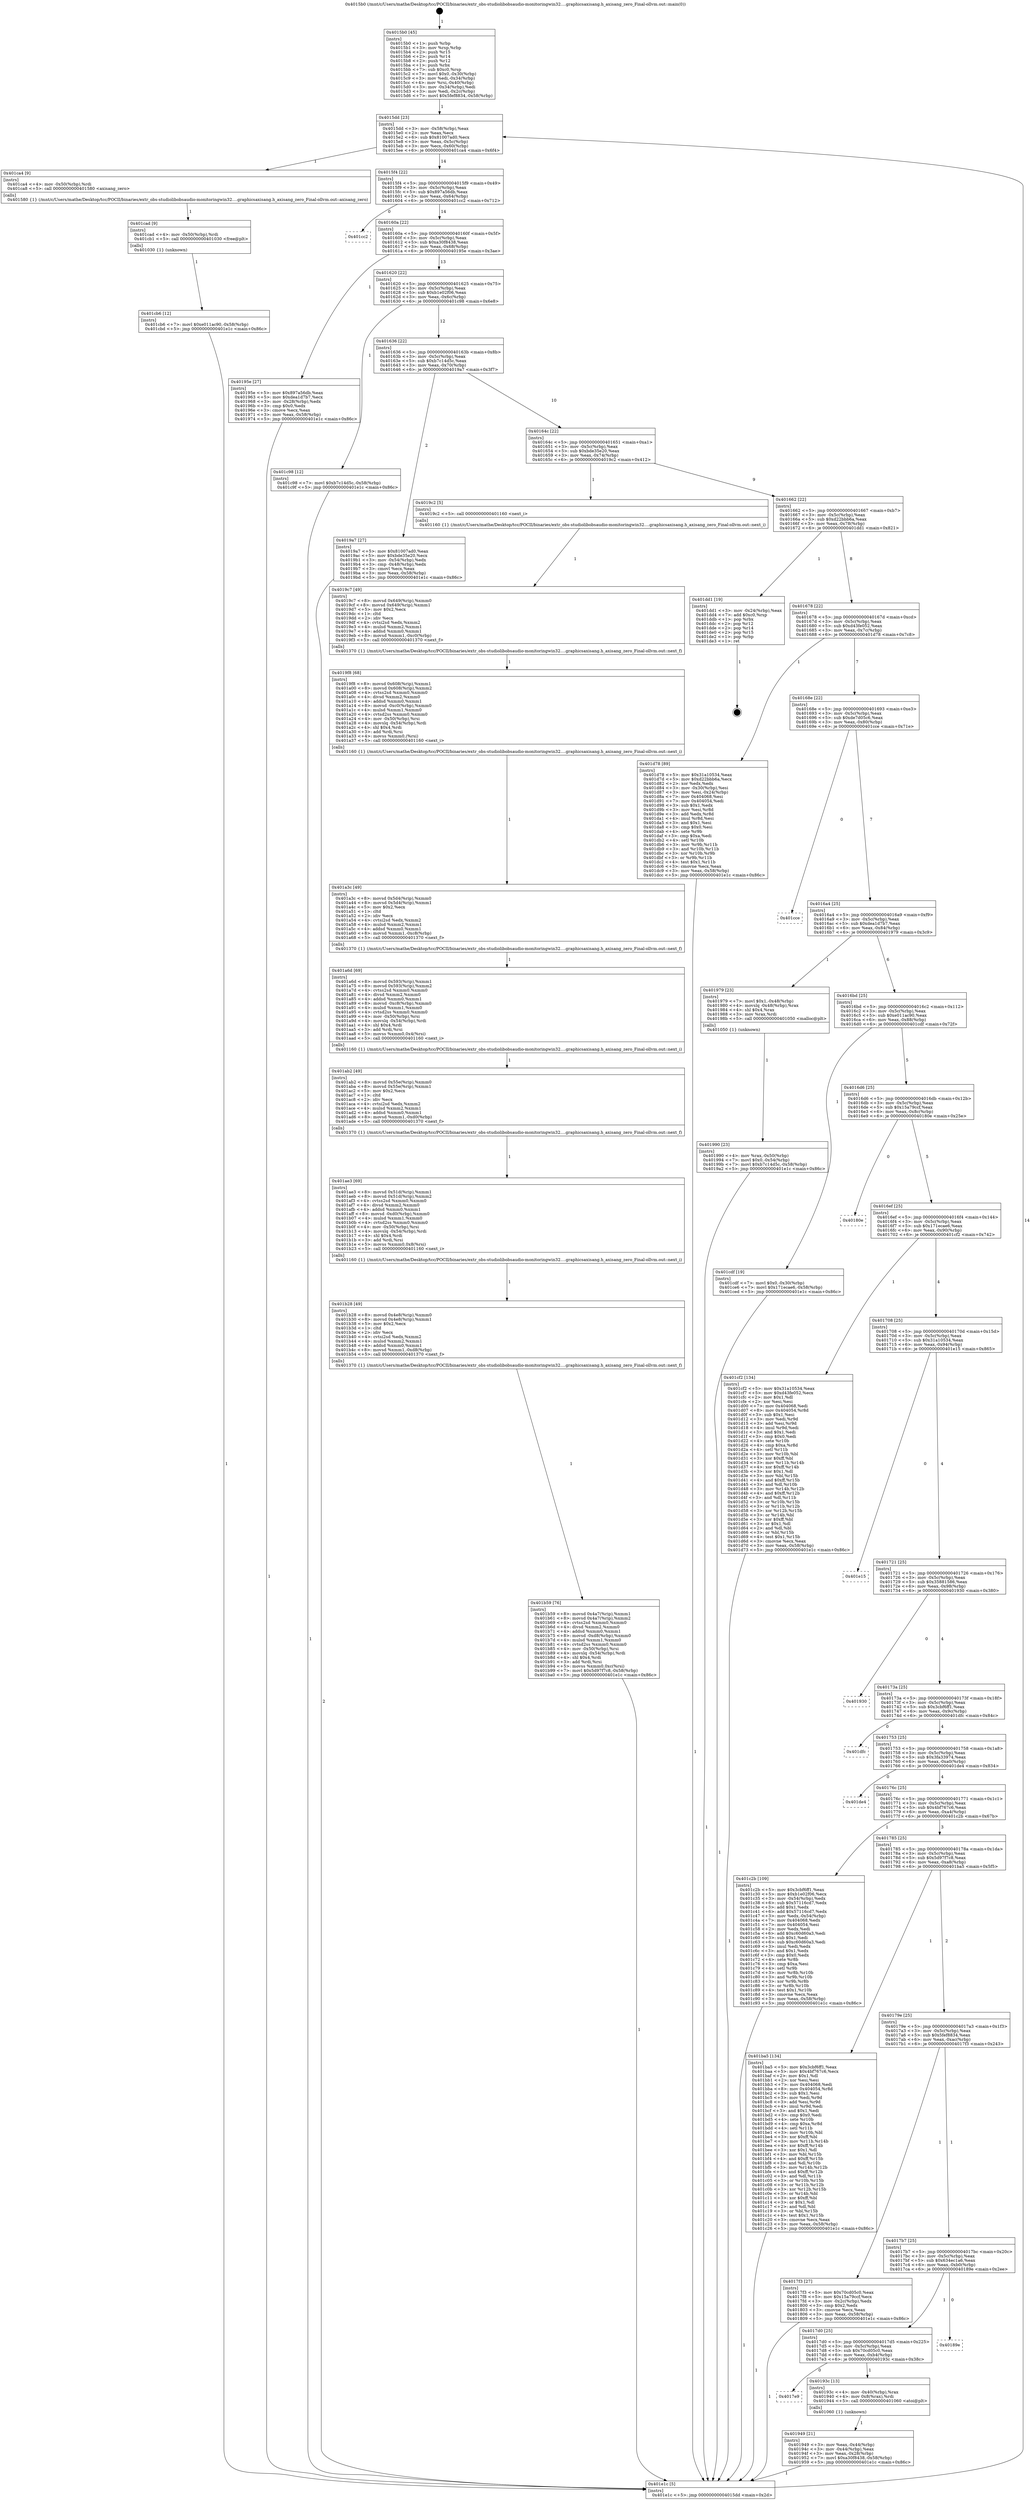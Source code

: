 digraph "0x4015b0" {
  label = "0x4015b0 (/mnt/c/Users/mathe/Desktop/tcc/POCII/binaries/extr_obs-studiolibobsaudio-monitoringwin32....graphicsaxisang.h_axisang_zero_Final-ollvm.out::main(0))"
  labelloc = "t"
  node[shape=record]

  Entry [label="",width=0.3,height=0.3,shape=circle,fillcolor=black,style=filled]
  "0x4015dd" [label="{
     0x4015dd [23]\l
     | [instrs]\l
     &nbsp;&nbsp;0x4015dd \<+3\>: mov -0x58(%rbp),%eax\l
     &nbsp;&nbsp;0x4015e0 \<+2\>: mov %eax,%ecx\l
     &nbsp;&nbsp;0x4015e2 \<+6\>: sub $0x81007ad0,%ecx\l
     &nbsp;&nbsp;0x4015e8 \<+3\>: mov %eax,-0x5c(%rbp)\l
     &nbsp;&nbsp;0x4015eb \<+3\>: mov %ecx,-0x60(%rbp)\l
     &nbsp;&nbsp;0x4015ee \<+6\>: je 0000000000401ca4 \<main+0x6f4\>\l
  }"]
  "0x401ca4" [label="{
     0x401ca4 [9]\l
     | [instrs]\l
     &nbsp;&nbsp;0x401ca4 \<+4\>: mov -0x50(%rbp),%rdi\l
     &nbsp;&nbsp;0x401ca8 \<+5\>: call 0000000000401580 \<axisang_zero\>\l
     | [calls]\l
     &nbsp;&nbsp;0x401580 \{1\} (/mnt/c/Users/mathe/Desktop/tcc/POCII/binaries/extr_obs-studiolibobsaudio-monitoringwin32....graphicsaxisang.h_axisang_zero_Final-ollvm.out::axisang_zero)\l
  }"]
  "0x4015f4" [label="{
     0x4015f4 [22]\l
     | [instrs]\l
     &nbsp;&nbsp;0x4015f4 \<+5\>: jmp 00000000004015f9 \<main+0x49\>\l
     &nbsp;&nbsp;0x4015f9 \<+3\>: mov -0x5c(%rbp),%eax\l
     &nbsp;&nbsp;0x4015fc \<+5\>: sub $0x897a56db,%eax\l
     &nbsp;&nbsp;0x401601 \<+3\>: mov %eax,-0x64(%rbp)\l
     &nbsp;&nbsp;0x401604 \<+6\>: je 0000000000401cc2 \<main+0x712\>\l
  }"]
  Exit [label="",width=0.3,height=0.3,shape=circle,fillcolor=black,style=filled,peripheries=2]
  "0x401cc2" [label="{
     0x401cc2\l
  }", style=dashed]
  "0x40160a" [label="{
     0x40160a [22]\l
     | [instrs]\l
     &nbsp;&nbsp;0x40160a \<+5\>: jmp 000000000040160f \<main+0x5f\>\l
     &nbsp;&nbsp;0x40160f \<+3\>: mov -0x5c(%rbp),%eax\l
     &nbsp;&nbsp;0x401612 \<+5\>: sub $0xa30f8438,%eax\l
     &nbsp;&nbsp;0x401617 \<+3\>: mov %eax,-0x68(%rbp)\l
     &nbsp;&nbsp;0x40161a \<+6\>: je 000000000040195e \<main+0x3ae\>\l
  }"]
  "0x401cb6" [label="{
     0x401cb6 [12]\l
     | [instrs]\l
     &nbsp;&nbsp;0x401cb6 \<+7\>: movl $0xe011ac90,-0x58(%rbp)\l
     &nbsp;&nbsp;0x401cbd \<+5\>: jmp 0000000000401e1c \<main+0x86c\>\l
  }"]
  "0x40195e" [label="{
     0x40195e [27]\l
     | [instrs]\l
     &nbsp;&nbsp;0x40195e \<+5\>: mov $0x897a56db,%eax\l
     &nbsp;&nbsp;0x401963 \<+5\>: mov $0xdea1d7b7,%ecx\l
     &nbsp;&nbsp;0x401968 \<+3\>: mov -0x28(%rbp),%edx\l
     &nbsp;&nbsp;0x40196b \<+3\>: cmp $0x0,%edx\l
     &nbsp;&nbsp;0x40196e \<+3\>: cmove %ecx,%eax\l
     &nbsp;&nbsp;0x401971 \<+3\>: mov %eax,-0x58(%rbp)\l
     &nbsp;&nbsp;0x401974 \<+5\>: jmp 0000000000401e1c \<main+0x86c\>\l
  }"]
  "0x401620" [label="{
     0x401620 [22]\l
     | [instrs]\l
     &nbsp;&nbsp;0x401620 \<+5\>: jmp 0000000000401625 \<main+0x75\>\l
     &nbsp;&nbsp;0x401625 \<+3\>: mov -0x5c(%rbp),%eax\l
     &nbsp;&nbsp;0x401628 \<+5\>: sub $0xb1e02f06,%eax\l
     &nbsp;&nbsp;0x40162d \<+3\>: mov %eax,-0x6c(%rbp)\l
     &nbsp;&nbsp;0x401630 \<+6\>: je 0000000000401c98 \<main+0x6e8\>\l
  }"]
  "0x401cad" [label="{
     0x401cad [9]\l
     | [instrs]\l
     &nbsp;&nbsp;0x401cad \<+4\>: mov -0x50(%rbp),%rdi\l
     &nbsp;&nbsp;0x401cb1 \<+5\>: call 0000000000401030 \<free@plt\>\l
     | [calls]\l
     &nbsp;&nbsp;0x401030 \{1\} (unknown)\l
  }"]
  "0x401c98" [label="{
     0x401c98 [12]\l
     | [instrs]\l
     &nbsp;&nbsp;0x401c98 \<+7\>: movl $0xb7c14d5c,-0x58(%rbp)\l
     &nbsp;&nbsp;0x401c9f \<+5\>: jmp 0000000000401e1c \<main+0x86c\>\l
  }"]
  "0x401636" [label="{
     0x401636 [22]\l
     | [instrs]\l
     &nbsp;&nbsp;0x401636 \<+5\>: jmp 000000000040163b \<main+0x8b\>\l
     &nbsp;&nbsp;0x40163b \<+3\>: mov -0x5c(%rbp),%eax\l
     &nbsp;&nbsp;0x40163e \<+5\>: sub $0xb7c14d5c,%eax\l
     &nbsp;&nbsp;0x401643 \<+3\>: mov %eax,-0x70(%rbp)\l
     &nbsp;&nbsp;0x401646 \<+6\>: je 00000000004019a7 \<main+0x3f7\>\l
  }"]
  "0x401b59" [label="{
     0x401b59 [76]\l
     | [instrs]\l
     &nbsp;&nbsp;0x401b59 \<+8\>: movsd 0x4a7(%rip),%xmm1\l
     &nbsp;&nbsp;0x401b61 \<+8\>: movsd 0x4a7(%rip),%xmm2\l
     &nbsp;&nbsp;0x401b69 \<+4\>: cvtss2sd %xmm0,%xmm0\l
     &nbsp;&nbsp;0x401b6d \<+4\>: divsd %xmm2,%xmm0\l
     &nbsp;&nbsp;0x401b71 \<+4\>: addsd %xmm0,%xmm1\l
     &nbsp;&nbsp;0x401b75 \<+8\>: movsd -0xd8(%rbp),%xmm0\l
     &nbsp;&nbsp;0x401b7d \<+4\>: mulsd %xmm1,%xmm0\l
     &nbsp;&nbsp;0x401b81 \<+4\>: cvtsd2ss %xmm0,%xmm0\l
     &nbsp;&nbsp;0x401b85 \<+4\>: mov -0x50(%rbp),%rsi\l
     &nbsp;&nbsp;0x401b89 \<+4\>: movslq -0x54(%rbp),%rdi\l
     &nbsp;&nbsp;0x401b8d \<+4\>: shl $0x4,%rdi\l
     &nbsp;&nbsp;0x401b91 \<+3\>: add %rdi,%rsi\l
     &nbsp;&nbsp;0x401b94 \<+5\>: movss %xmm0,0xc(%rsi)\l
     &nbsp;&nbsp;0x401b99 \<+7\>: movl $0x5d97f7c8,-0x58(%rbp)\l
     &nbsp;&nbsp;0x401ba0 \<+5\>: jmp 0000000000401e1c \<main+0x86c\>\l
  }"]
  "0x4019a7" [label="{
     0x4019a7 [27]\l
     | [instrs]\l
     &nbsp;&nbsp;0x4019a7 \<+5\>: mov $0x81007ad0,%eax\l
     &nbsp;&nbsp;0x4019ac \<+5\>: mov $0xbde35e20,%ecx\l
     &nbsp;&nbsp;0x4019b1 \<+3\>: mov -0x54(%rbp),%edx\l
     &nbsp;&nbsp;0x4019b4 \<+3\>: cmp -0x48(%rbp),%edx\l
     &nbsp;&nbsp;0x4019b7 \<+3\>: cmovl %ecx,%eax\l
     &nbsp;&nbsp;0x4019ba \<+3\>: mov %eax,-0x58(%rbp)\l
     &nbsp;&nbsp;0x4019bd \<+5\>: jmp 0000000000401e1c \<main+0x86c\>\l
  }"]
  "0x40164c" [label="{
     0x40164c [22]\l
     | [instrs]\l
     &nbsp;&nbsp;0x40164c \<+5\>: jmp 0000000000401651 \<main+0xa1\>\l
     &nbsp;&nbsp;0x401651 \<+3\>: mov -0x5c(%rbp),%eax\l
     &nbsp;&nbsp;0x401654 \<+5\>: sub $0xbde35e20,%eax\l
     &nbsp;&nbsp;0x401659 \<+3\>: mov %eax,-0x74(%rbp)\l
     &nbsp;&nbsp;0x40165c \<+6\>: je 00000000004019c2 \<main+0x412\>\l
  }"]
  "0x401b28" [label="{
     0x401b28 [49]\l
     | [instrs]\l
     &nbsp;&nbsp;0x401b28 \<+8\>: movsd 0x4e8(%rip),%xmm0\l
     &nbsp;&nbsp;0x401b30 \<+8\>: movsd 0x4e8(%rip),%xmm1\l
     &nbsp;&nbsp;0x401b38 \<+5\>: mov $0x2,%ecx\l
     &nbsp;&nbsp;0x401b3d \<+1\>: cltd\l
     &nbsp;&nbsp;0x401b3e \<+2\>: idiv %ecx\l
     &nbsp;&nbsp;0x401b40 \<+4\>: cvtsi2sd %edx,%xmm2\l
     &nbsp;&nbsp;0x401b44 \<+4\>: mulsd %xmm2,%xmm1\l
     &nbsp;&nbsp;0x401b48 \<+4\>: addsd %xmm0,%xmm1\l
     &nbsp;&nbsp;0x401b4c \<+8\>: movsd %xmm1,-0xd8(%rbp)\l
     &nbsp;&nbsp;0x401b54 \<+5\>: call 0000000000401370 \<next_f\>\l
     | [calls]\l
     &nbsp;&nbsp;0x401370 \{1\} (/mnt/c/Users/mathe/Desktop/tcc/POCII/binaries/extr_obs-studiolibobsaudio-monitoringwin32....graphicsaxisang.h_axisang_zero_Final-ollvm.out::next_f)\l
  }"]
  "0x4019c2" [label="{
     0x4019c2 [5]\l
     | [instrs]\l
     &nbsp;&nbsp;0x4019c2 \<+5\>: call 0000000000401160 \<next_i\>\l
     | [calls]\l
     &nbsp;&nbsp;0x401160 \{1\} (/mnt/c/Users/mathe/Desktop/tcc/POCII/binaries/extr_obs-studiolibobsaudio-monitoringwin32....graphicsaxisang.h_axisang_zero_Final-ollvm.out::next_i)\l
  }"]
  "0x401662" [label="{
     0x401662 [22]\l
     | [instrs]\l
     &nbsp;&nbsp;0x401662 \<+5\>: jmp 0000000000401667 \<main+0xb7\>\l
     &nbsp;&nbsp;0x401667 \<+3\>: mov -0x5c(%rbp),%eax\l
     &nbsp;&nbsp;0x40166a \<+5\>: sub $0xd22bbb6a,%eax\l
     &nbsp;&nbsp;0x40166f \<+3\>: mov %eax,-0x78(%rbp)\l
     &nbsp;&nbsp;0x401672 \<+6\>: je 0000000000401dd1 \<main+0x821\>\l
  }"]
  "0x401ae3" [label="{
     0x401ae3 [69]\l
     | [instrs]\l
     &nbsp;&nbsp;0x401ae3 \<+8\>: movsd 0x51d(%rip),%xmm1\l
     &nbsp;&nbsp;0x401aeb \<+8\>: movsd 0x51d(%rip),%xmm2\l
     &nbsp;&nbsp;0x401af3 \<+4\>: cvtss2sd %xmm0,%xmm0\l
     &nbsp;&nbsp;0x401af7 \<+4\>: divsd %xmm2,%xmm0\l
     &nbsp;&nbsp;0x401afb \<+4\>: addsd %xmm0,%xmm1\l
     &nbsp;&nbsp;0x401aff \<+8\>: movsd -0xd0(%rbp),%xmm0\l
     &nbsp;&nbsp;0x401b07 \<+4\>: mulsd %xmm1,%xmm0\l
     &nbsp;&nbsp;0x401b0b \<+4\>: cvtsd2ss %xmm0,%xmm0\l
     &nbsp;&nbsp;0x401b0f \<+4\>: mov -0x50(%rbp),%rsi\l
     &nbsp;&nbsp;0x401b13 \<+4\>: movslq -0x54(%rbp),%rdi\l
     &nbsp;&nbsp;0x401b17 \<+4\>: shl $0x4,%rdi\l
     &nbsp;&nbsp;0x401b1b \<+3\>: add %rdi,%rsi\l
     &nbsp;&nbsp;0x401b1e \<+5\>: movss %xmm0,0x8(%rsi)\l
     &nbsp;&nbsp;0x401b23 \<+5\>: call 0000000000401160 \<next_i\>\l
     | [calls]\l
     &nbsp;&nbsp;0x401160 \{1\} (/mnt/c/Users/mathe/Desktop/tcc/POCII/binaries/extr_obs-studiolibobsaudio-monitoringwin32....graphicsaxisang.h_axisang_zero_Final-ollvm.out::next_i)\l
  }"]
  "0x401dd1" [label="{
     0x401dd1 [19]\l
     | [instrs]\l
     &nbsp;&nbsp;0x401dd1 \<+3\>: mov -0x24(%rbp),%eax\l
     &nbsp;&nbsp;0x401dd4 \<+7\>: add $0xc0,%rsp\l
     &nbsp;&nbsp;0x401ddb \<+1\>: pop %rbx\l
     &nbsp;&nbsp;0x401ddc \<+2\>: pop %r12\l
     &nbsp;&nbsp;0x401dde \<+2\>: pop %r14\l
     &nbsp;&nbsp;0x401de0 \<+2\>: pop %r15\l
     &nbsp;&nbsp;0x401de2 \<+1\>: pop %rbp\l
     &nbsp;&nbsp;0x401de3 \<+1\>: ret\l
  }"]
  "0x401678" [label="{
     0x401678 [22]\l
     | [instrs]\l
     &nbsp;&nbsp;0x401678 \<+5\>: jmp 000000000040167d \<main+0xcd\>\l
     &nbsp;&nbsp;0x40167d \<+3\>: mov -0x5c(%rbp),%eax\l
     &nbsp;&nbsp;0x401680 \<+5\>: sub $0xd43fe052,%eax\l
     &nbsp;&nbsp;0x401685 \<+3\>: mov %eax,-0x7c(%rbp)\l
     &nbsp;&nbsp;0x401688 \<+6\>: je 0000000000401d78 \<main+0x7c8\>\l
  }"]
  "0x401ab2" [label="{
     0x401ab2 [49]\l
     | [instrs]\l
     &nbsp;&nbsp;0x401ab2 \<+8\>: movsd 0x55e(%rip),%xmm0\l
     &nbsp;&nbsp;0x401aba \<+8\>: movsd 0x55e(%rip),%xmm1\l
     &nbsp;&nbsp;0x401ac2 \<+5\>: mov $0x2,%ecx\l
     &nbsp;&nbsp;0x401ac7 \<+1\>: cltd\l
     &nbsp;&nbsp;0x401ac8 \<+2\>: idiv %ecx\l
     &nbsp;&nbsp;0x401aca \<+4\>: cvtsi2sd %edx,%xmm2\l
     &nbsp;&nbsp;0x401ace \<+4\>: mulsd %xmm2,%xmm1\l
     &nbsp;&nbsp;0x401ad2 \<+4\>: addsd %xmm0,%xmm1\l
     &nbsp;&nbsp;0x401ad6 \<+8\>: movsd %xmm1,-0xd0(%rbp)\l
     &nbsp;&nbsp;0x401ade \<+5\>: call 0000000000401370 \<next_f\>\l
     | [calls]\l
     &nbsp;&nbsp;0x401370 \{1\} (/mnt/c/Users/mathe/Desktop/tcc/POCII/binaries/extr_obs-studiolibobsaudio-monitoringwin32....graphicsaxisang.h_axisang_zero_Final-ollvm.out::next_f)\l
  }"]
  "0x401d78" [label="{
     0x401d78 [89]\l
     | [instrs]\l
     &nbsp;&nbsp;0x401d78 \<+5\>: mov $0x31a10534,%eax\l
     &nbsp;&nbsp;0x401d7d \<+5\>: mov $0xd22bbb6a,%ecx\l
     &nbsp;&nbsp;0x401d82 \<+2\>: xor %edx,%edx\l
     &nbsp;&nbsp;0x401d84 \<+3\>: mov -0x30(%rbp),%esi\l
     &nbsp;&nbsp;0x401d87 \<+3\>: mov %esi,-0x24(%rbp)\l
     &nbsp;&nbsp;0x401d8a \<+7\>: mov 0x404068,%esi\l
     &nbsp;&nbsp;0x401d91 \<+7\>: mov 0x404054,%edi\l
     &nbsp;&nbsp;0x401d98 \<+3\>: sub $0x1,%edx\l
     &nbsp;&nbsp;0x401d9b \<+3\>: mov %esi,%r8d\l
     &nbsp;&nbsp;0x401d9e \<+3\>: add %edx,%r8d\l
     &nbsp;&nbsp;0x401da1 \<+4\>: imul %r8d,%esi\l
     &nbsp;&nbsp;0x401da5 \<+3\>: and $0x1,%esi\l
     &nbsp;&nbsp;0x401da8 \<+3\>: cmp $0x0,%esi\l
     &nbsp;&nbsp;0x401dab \<+4\>: sete %r9b\l
     &nbsp;&nbsp;0x401daf \<+3\>: cmp $0xa,%edi\l
     &nbsp;&nbsp;0x401db2 \<+4\>: setl %r10b\l
     &nbsp;&nbsp;0x401db6 \<+3\>: mov %r9b,%r11b\l
     &nbsp;&nbsp;0x401db9 \<+3\>: and %r10b,%r11b\l
     &nbsp;&nbsp;0x401dbc \<+3\>: xor %r10b,%r9b\l
     &nbsp;&nbsp;0x401dbf \<+3\>: or %r9b,%r11b\l
     &nbsp;&nbsp;0x401dc2 \<+4\>: test $0x1,%r11b\l
     &nbsp;&nbsp;0x401dc6 \<+3\>: cmovne %ecx,%eax\l
     &nbsp;&nbsp;0x401dc9 \<+3\>: mov %eax,-0x58(%rbp)\l
     &nbsp;&nbsp;0x401dcc \<+5\>: jmp 0000000000401e1c \<main+0x86c\>\l
  }"]
  "0x40168e" [label="{
     0x40168e [22]\l
     | [instrs]\l
     &nbsp;&nbsp;0x40168e \<+5\>: jmp 0000000000401693 \<main+0xe3\>\l
     &nbsp;&nbsp;0x401693 \<+3\>: mov -0x5c(%rbp),%eax\l
     &nbsp;&nbsp;0x401696 \<+5\>: sub $0xde7d05c6,%eax\l
     &nbsp;&nbsp;0x40169b \<+3\>: mov %eax,-0x80(%rbp)\l
     &nbsp;&nbsp;0x40169e \<+6\>: je 0000000000401cce \<main+0x71e\>\l
  }"]
  "0x401a6d" [label="{
     0x401a6d [69]\l
     | [instrs]\l
     &nbsp;&nbsp;0x401a6d \<+8\>: movsd 0x593(%rip),%xmm1\l
     &nbsp;&nbsp;0x401a75 \<+8\>: movsd 0x593(%rip),%xmm2\l
     &nbsp;&nbsp;0x401a7d \<+4\>: cvtss2sd %xmm0,%xmm0\l
     &nbsp;&nbsp;0x401a81 \<+4\>: divsd %xmm2,%xmm0\l
     &nbsp;&nbsp;0x401a85 \<+4\>: addsd %xmm0,%xmm1\l
     &nbsp;&nbsp;0x401a89 \<+8\>: movsd -0xc8(%rbp),%xmm0\l
     &nbsp;&nbsp;0x401a91 \<+4\>: mulsd %xmm1,%xmm0\l
     &nbsp;&nbsp;0x401a95 \<+4\>: cvtsd2ss %xmm0,%xmm0\l
     &nbsp;&nbsp;0x401a99 \<+4\>: mov -0x50(%rbp),%rsi\l
     &nbsp;&nbsp;0x401a9d \<+4\>: movslq -0x54(%rbp),%rdi\l
     &nbsp;&nbsp;0x401aa1 \<+4\>: shl $0x4,%rdi\l
     &nbsp;&nbsp;0x401aa5 \<+3\>: add %rdi,%rsi\l
     &nbsp;&nbsp;0x401aa8 \<+5\>: movss %xmm0,0x4(%rsi)\l
     &nbsp;&nbsp;0x401aad \<+5\>: call 0000000000401160 \<next_i\>\l
     | [calls]\l
     &nbsp;&nbsp;0x401160 \{1\} (/mnt/c/Users/mathe/Desktop/tcc/POCII/binaries/extr_obs-studiolibobsaudio-monitoringwin32....graphicsaxisang.h_axisang_zero_Final-ollvm.out::next_i)\l
  }"]
  "0x401cce" [label="{
     0x401cce\l
  }", style=dashed]
  "0x4016a4" [label="{
     0x4016a4 [25]\l
     | [instrs]\l
     &nbsp;&nbsp;0x4016a4 \<+5\>: jmp 00000000004016a9 \<main+0xf9\>\l
     &nbsp;&nbsp;0x4016a9 \<+3\>: mov -0x5c(%rbp),%eax\l
     &nbsp;&nbsp;0x4016ac \<+5\>: sub $0xdea1d7b7,%eax\l
     &nbsp;&nbsp;0x4016b1 \<+6\>: mov %eax,-0x84(%rbp)\l
     &nbsp;&nbsp;0x4016b7 \<+6\>: je 0000000000401979 \<main+0x3c9\>\l
  }"]
  "0x401a3c" [label="{
     0x401a3c [49]\l
     | [instrs]\l
     &nbsp;&nbsp;0x401a3c \<+8\>: movsd 0x5d4(%rip),%xmm0\l
     &nbsp;&nbsp;0x401a44 \<+8\>: movsd 0x5d4(%rip),%xmm1\l
     &nbsp;&nbsp;0x401a4c \<+5\>: mov $0x2,%ecx\l
     &nbsp;&nbsp;0x401a51 \<+1\>: cltd\l
     &nbsp;&nbsp;0x401a52 \<+2\>: idiv %ecx\l
     &nbsp;&nbsp;0x401a54 \<+4\>: cvtsi2sd %edx,%xmm2\l
     &nbsp;&nbsp;0x401a58 \<+4\>: mulsd %xmm2,%xmm1\l
     &nbsp;&nbsp;0x401a5c \<+4\>: addsd %xmm0,%xmm1\l
     &nbsp;&nbsp;0x401a60 \<+8\>: movsd %xmm1,-0xc8(%rbp)\l
     &nbsp;&nbsp;0x401a68 \<+5\>: call 0000000000401370 \<next_f\>\l
     | [calls]\l
     &nbsp;&nbsp;0x401370 \{1\} (/mnt/c/Users/mathe/Desktop/tcc/POCII/binaries/extr_obs-studiolibobsaudio-monitoringwin32....graphicsaxisang.h_axisang_zero_Final-ollvm.out::next_f)\l
  }"]
  "0x401979" [label="{
     0x401979 [23]\l
     | [instrs]\l
     &nbsp;&nbsp;0x401979 \<+7\>: movl $0x1,-0x48(%rbp)\l
     &nbsp;&nbsp;0x401980 \<+4\>: movslq -0x48(%rbp),%rax\l
     &nbsp;&nbsp;0x401984 \<+4\>: shl $0x4,%rax\l
     &nbsp;&nbsp;0x401988 \<+3\>: mov %rax,%rdi\l
     &nbsp;&nbsp;0x40198b \<+5\>: call 0000000000401050 \<malloc@plt\>\l
     | [calls]\l
     &nbsp;&nbsp;0x401050 \{1\} (unknown)\l
  }"]
  "0x4016bd" [label="{
     0x4016bd [25]\l
     | [instrs]\l
     &nbsp;&nbsp;0x4016bd \<+5\>: jmp 00000000004016c2 \<main+0x112\>\l
     &nbsp;&nbsp;0x4016c2 \<+3\>: mov -0x5c(%rbp),%eax\l
     &nbsp;&nbsp;0x4016c5 \<+5\>: sub $0xe011ac90,%eax\l
     &nbsp;&nbsp;0x4016ca \<+6\>: mov %eax,-0x88(%rbp)\l
     &nbsp;&nbsp;0x4016d0 \<+6\>: je 0000000000401cdf \<main+0x72f\>\l
  }"]
  "0x4019f8" [label="{
     0x4019f8 [68]\l
     | [instrs]\l
     &nbsp;&nbsp;0x4019f8 \<+8\>: movsd 0x608(%rip),%xmm1\l
     &nbsp;&nbsp;0x401a00 \<+8\>: movsd 0x608(%rip),%xmm2\l
     &nbsp;&nbsp;0x401a08 \<+4\>: cvtss2sd %xmm0,%xmm0\l
     &nbsp;&nbsp;0x401a0c \<+4\>: divsd %xmm2,%xmm0\l
     &nbsp;&nbsp;0x401a10 \<+4\>: addsd %xmm0,%xmm1\l
     &nbsp;&nbsp;0x401a14 \<+8\>: movsd -0xc0(%rbp),%xmm0\l
     &nbsp;&nbsp;0x401a1c \<+4\>: mulsd %xmm1,%xmm0\l
     &nbsp;&nbsp;0x401a20 \<+4\>: cvtsd2ss %xmm0,%xmm0\l
     &nbsp;&nbsp;0x401a24 \<+4\>: mov -0x50(%rbp),%rsi\l
     &nbsp;&nbsp;0x401a28 \<+4\>: movslq -0x54(%rbp),%rdi\l
     &nbsp;&nbsp;0x401a2c \<+4\>: shl $0x4,%rdi\l
     &nbsp;&nbsp;0x401a30 \<+3\>: add %rdi,%rsi\l
     &nbsp;&nbsp;0x401a33 \<+4\>: movss %xmm0,(%rsi)\l
     &nbsp;&nbsp;0x401a37 \<+5\>: call 0000000000401160 \<next_i\>\l
     | [calls]\l
     &nbsp;&nbsp;0x401160 \{1\} (/mnt/c/Users/mathe/Desktop/tcc/POCII/binaries/extr_obs-studiolibobsaudio-monitoringwin32....graphicsaxisang.h_axisang_zero_Final-ollvm.out::next_i)\l
  }"]
  "0x401cdf" [label="{
     0x401cdf [19]\l
     | [instrs]\l
     &nbsp;&nbsp;0x401cdf \<+7\>: movl $0x0,-0x30(%rbp)\l
     &nbsp;&nbsp;0x401ce6 \<+7\>: movl $0x171ecae6,-0x58(%rbp)\l
     &nbsp;&nbsp;0x401ced \<+5\>: jmp 0000000000401e1c \<main+0x86c\>\l
  }"]
  "0x4016d6" [label="{
     0x4016d6 [25]\l
     | [instrs]\l
     &nbsp;&nbsp;0x4016d6 \<+5\>: jmp 00000000004016db \<main+0x12b\>\l
     &nbsp;&nbsp;0x4016db \<+3\>: mov -0x5c(%rbp),%eax\l
     &nbsp;&nbsp;0x4016de \<+5\>: sub $0x15a79ccf,%eax\l
     &nbsp;&nbsp;0x4016e3 \<+6\>: mov %eax,-0x8c(%rbp)\l
     &nbsp;&nbsp;0x4016e9 \<+6\>: je 000000000040180e \<main+0x25e\>\l
  }"]
  "0x4019c7" [label="{
     0x4019c7 [49]\l
     | [instrs]\l
     &nbsp;&nbsp;0x4019c7 \<+8\>: movsd 0x649(%rip),%xmm0\l
     &nbsp;&nbsp;0x4019cf \<+8\>: movsd 0x649(%rip),%xmm1\l
     &nbsp;&nbsp;0x4019d7 \<+5\>: mov $0x2,%ecx\l
     &nbsp;&nbsp;0x4019dc \<+1\>: cltd\l
     &nbsp;&nbsp;0x4019dd \<+2\>: idiv %ecx\l
     &nbsp;&nbsp;0x4019df \<+4\>: cvtsi2sd %edx,%xmm2\l
     &nbsp;&nbsp;0x4019e3 \<+4\>: mulsd %xmm2,%xmm1\l
     &nbsp;&nbsp;0x4019e7 \<+4\>: addsd %xmm0,%xmm1\l
     &nbsp;&nbsp;0x4019eb \<+8\>: movsd %xmm1,-0xc0(%rbp)\l
     &nbsp;&nbsp;0x4019f3 \<+5\>: call 0000000000401370 \<next_f\>\l
     | [calls]\l
     &nbsp;&nbsp;0x401370 \{1\} (/mnt/c/Users/mathe/Desktop/tcc/POCII/binaries/extr_obs-studiolibobsaudio-monitoringwin32....graphicsaxisang.h_axisang_zero_Final-ollvm.out::next_f)\l
  }"]
  "0x40180e" [label="{
     0x40180e\l
  }", style=dashed]
  "0x4016ef" [label="{
     0x4016ef [25]\l
     | [instrs]\l
     &nbsp;&nbsp;0x4016ef \<+5\>: jmp 00000000004016f4 \<main+0x144\>\l
     &nbsp;&nbsp;0x4016f4 \<+3\>: mov -0x5c(%rbp),%eax\l
     &nbsp;&nbsp;0x4016f7 \<+5\>: sub $0x171ecae6,%eax\l
     &nbsp;&nbsp;0x4016fc \<+6\>: mov %eax,-0x90(%rbp)\l
     &nbsp;&nbsp;0x401702 \<+6\>: je 0000000000401cf2 \<main+0x742\>\l
  }"]
  "0x401990" [label="{
     0x401990 [23]\l
     | [instrs]\l
     &nbsp;&nbsp;0x401990 \<+4\>: mov %rax,-0x50(%rbp)\l
     &nbsp;&nbsp;0x401994 \<+7\>: movl $0x0,-0x54(%rbp)\l
     &nbsp;&nbsp;0x40199b \<+7\>: movl $0xb7c14d5c,-0x58(%rbp)\l
     &nbsp;&nbsp;0x4019a2 \<+5\>: jmp 0000000000401e1c \<main+0x86c\>\l
  }"]
  "0x401cf2" [label="{
     0x401cf2 [134]\l
     | [instrs]\l
     &nbsp;&nbsp;0x401cf2 \<+5\>: mov $0x31a10534,%eax\l
     &nbsp;&nbsp;0x401cf7 \<+5\>: mov $0xd43fe052,%ecx\l
     &nbsp;&nbsp;0x401cfc \<+2\>: mov $0x1,%dl\l
     &nbsp;&nbsp;0x401cfe \<+2\>: xor %esi,%esi\l
     &nbsp;&nbsp;0x401d00 \<+7\>: mov 0x404068,%edi\l
     &nbsp;&nbsp;0x401d07 \<+8\>: mov 0x404054,%r8d\l
     &nbsp;&nbsp;0x401d0f \<+3\>: sub $0x1,%esi\l
     &nbsp;&nbsp;0x401d12 \<+3\>: mov %edi,%r9d\l
     &nbsp;&nbsp;0x401d15 \<+3\>: add %esi,%r9d\l
     &nbsp;&nbsp;0x401d18 \<+4\>: imul %r9d,%edi\l
     &nbsp;&nbsp;0x401d1c \<+3\>: and $0x1,%edi\l
     &nbsp;&nbsp;0x401d1f \<+3\>: cmp $0x0,%edi\l
     &nbsp;&nbsp;0x401d22 \<+4\>: sete %r10b\l
     &nbsp;&nbsp;0x401d26 \<+4\>: cmp $0xa,%r8d\l
     &nbsp;&nbsp;0x401d2a \<+4\>: setl %r11b\l
     &nbsp;&nbsp;0x401d2e \<+3\>: mov %r10b,%bl\l
     &nbsp;&nbsp;0x401d31 \<+3\>: xor $0xff,%bl\l
     &nbsp;&nbsp;0x401d34 \<+3\>: mov %r11b,%r14b\l
     &nbsp;&nbsp;0x401d37 \<+4\>: xor $0xff,%r14b\l
     &nbsp;&nbsp;0x401d3b \<+3\>: xor $0x1,%dl\l
     &nbsp;&nbsp;0x401d3e \<+3\>: mov %bl,%r15b\l
     &nbsp;&nbsp;0x401d41 \<+4\>: and $0xff,%r15b\l
     &nbsp;&nbsp;0x401d45 \<+3\>: and %dl,%r10b\l
     &nbsp;&nbsp;0x401d48 \<+3\>: mov %r14b,%r12b\l
     &nbsp;&nbsp;0x401d4b \<+4\>: and $0xff,%r12b\l
     &nbsp;&nbsp;0x401d4f \<+3\>: and %dl,%r11b\l
     &nbsp;&nbsp;0x401d52 \<+3\>: or %r10b,%r15b\l
     &nbsp;&nbsp;0x401d55 \<+3\>: or %r11b,%r12b\l
     &nbsp;&nbsp;0x401d58 \<+3\>: xor %r12b,%r15b\l
     &nbsp;&nbsp;0x401d5b \<+3\>: or %r14b,%bl\l
     &nbsp;&nbsp;0x401d5e \<+3\>: xor $0xff,%bl\l
     &nbsp;&nbsp;0x401d61 \<+3\>: or $0x1,%dl\l
     &nbsp;&nbsp;0x401d64 \<+2\>: and %dl,%bl\l
     &nbsp;&nbsp;0x401d66 \<+3\>: or %bl,%r15b\l
     &nbsp;&nbsp;0x401d69 \<+4\>: test $0x1,%r15b\l
     &nbsp;&nbsp;0x401d6d \<+3\>: cmovne %ecx,%eax\l
     &nbsp;&nbsp;0x401d70 \<+3\>: mov %eax,-0x58(%rbp)\l
     &nbsp;&nbsp;0x401d73 \<+5\>: jmp 0000000000401e1c \<main+0x86c\>\l
  }"]
  "0x401708" [label="{
     0x401708 [25]\l
     | [instrs]\l
     &nbsp;&nbsp;0x401708 \<+5\>: jmp 000000000040170d \<main+0x15d\>\l
     &nbsp;&nbsp;0x40170d \<+3\>: mov -0x5c(%rbp),%eax\l
     &nbsp;&nbsp;0x401710 \<+5\>: sub $0x31a10534,%eax\l
     &nbsp;&nbsp;0x401715 \<+6\>: mov %eax,-0x94(%rbp)\l
     &nbsp;&nbsp;0x40171b \<+6\>: je 0000000000401e15 \<main+0x865\>\l
  }"]
  "0x401949" [label="{
     0x401949 [21]\l
     | [instrs]\l
     &nbsp;&nbsp;0x401949 \<+3\>: mov %eax,-0x44(%rbp)\l
     &nbsp;&nbsp;0x40194c \<+3\>: mov -0x44(%rbp),%eax\l
     &nbsp;&nbsp;0x40194f \<+3\>: mov %eax,-0x28(%rbp)\l
     &nbsp;&nbsp;0x401952 \<+7\>: movl $0xa30f8438,-0x58(%rbp)\l
     &nbsp;&nbsp;0x401959 \<+5\>: jmp 0000000000401e1c \<main+0x86c\>\l
  }"]
  "0x401e15" [label="{
     0x401e15\l
  }", style=dashed]
  "0x401721" [label="{
     0x401721 [25]\l
     | [instrs]\l
     &nbsp;&nbsp;0x401721 \<+5\>: jmp 0000000000401726 \<main+0x176\>\l
     &nbsp;&nbsp;0x401726 \<+3\>: mov -0x5c(%rbp),%eax\l
     &nbsp;&nbsp;0x401729 \<+5\>: sub $0x35881586,%eax\l
     &nbsp;&nbsp;0x40172e \<+6\>: mov %eax,-0x98(%rbp)\l
     &nbsp;&nbsp;0x401734 \<+6\>: je 0000000000401930 \<main+0x380\>\l
  }"]
  "0x4017e9" [label="{
     0x4017e9\l
  }", style=dashed]
  "0x401930" [label="{
     0x401930\l
  }", style=dashed]
  "0x40173a" [label="{
     0x40173a [25]\l
     | [instrs]\l
     &nbsp;&nbsp;0x40173a \<+5\>: jmp 000000000040173f \<main+0x18f\>\l
     &nbsp;&nbsp;0x40173f \<+3\>: mov -0x5c(%rbp),%eax\l
     &nbsp;&nbsp;0x401742 \<+5\>: sub $0x3cbf6ff1,%eax\l
     &nbsp;&nbsp;0x401747 \<+6\>: mov %eax,-0x9c(%rbp)\l
     &nbsp;&nbsp;0x40174d \<+6\>: je 0000000000401dfc \<main+0x84c\>\l
  }"]
  "0x40193c" [label="{
     0x40193c [13]\l
     | [instrs]\l
     &nbsp;&nbsp;0x40193c \<+4\>: mov -0x40(%rbp),%rax\l
     &nbsp;&nbsp;0x401940 \<+4\>: mov 0x8(%rax),%rdi\l
     &nbsp;&nbsp;0x401944 \<+5\>: call 0000000000401060 \<atoi@plt\>\l
     | [calls]\l
     &nbsp;&nbsp;0x401060 \{1\} (unknown)\l
  }"]
  "0x401dfc" [label="{
     0x401dfc\l
  }", style=dashed]
  "0x401753" [label="{
     0x401753 [25]\l
     | [instrs]\l
     &nbsp;&nbsp;0x401753 \<+5\>: jmp 0000000000401758 \<main+0x1a8\>\l
     &nbsp;&nbsp;0x401758 \<+3\>: mov -0x5c(%rbp),%eax\l
     &nbsp;&nbsp;0x40175b \<+5\>: sub $0x3fa33974,%eax\l
     &nbsp;&nbsp;0x401760 \<+6\>: mov %eax,-0xa0(%rbp)\l
     &nbsp;&nbsp;0x401766 \<+6\>: je 0000000000401de4 \<main+0x834\>\l
  }"]
  "0x4017d0" [label="{
     0x4017d0 [25]\l
     | [instrs]\l
     &nbsp;&nbsp;0x4017d0 \<+5\>: jmp 00000000004017d5 \<main+0x225\>\l
     &nbsp;&nbsp;0x4017d5 \<+3\>: mov -0x5c(%rbp),%eax\l
     &nbsp;&nbsp;0x4017d8 \<+5\>: sub $0x70cd05c0,%eax\l
     &nbsp;&nbsp;0x4017dd \<+6\>: mov %eax,-0xb4(%rbp)\l
     &nbsp;&nbsp;0x4017e3 \<+6\>: je 000000000040193c \<main+0x38c\>\l
  }"]
  "0x401de4" [label="{
     0x401de4\l
  }", style=dashed]
  "0x40176c" [label="{
     0x40176c [25]\l
     | [instrs]\l
     &nbsp;&nbsp;0x40176c \<+5\>: jmp 0000000000401771 \<main+0x1c1\>\l
     &nbsp;&nbsp;0x401771 \<+3\>: mov -0x5c(%rbp),%eax\l
     &nbsp;&nbsp;0x401774 \<+5\>: sub $0x4bf767c6,%eax\l
     &nbsp;&nbsp;0x401779 \<+6\>: mov %eax,-0xa4(%rbp)\l
     &nbsp;&nbsp;0x40177f \<+6\>: je 0000000000401c2b \<main+0x67b\>\l
  }"]
  "0x40189e" [label="{
     0x40189e\l
  }", style=dashed]
  "0x401c2b" [label="{
     0x401c2b [109]\l
     | [instrs]\l
     &nbsp;&nbsp;0x401c2b \<+5\>: mov $0x3cbf6ff1,%eax\l
     &nbsp;&nbsp;0x401c30 \<+5\>: mov $0xb1e02f06,%ecx\l
     &nbsp;&nbsp;0x401c35 \<+3\>: mov -0x54(%rbp),%edx\l
     &nbsp;&nbsp;0x401c38 \<+6\>: sub $0x57116cd7,%edx\l
     &nbsp;&nbsp;0x401c3e \<+3\>: add $0x1,%edx\l
     &nbsp;&nbsp;0x401c41 \<+6\>: add $0x57116cd7,%edx\l
     &nbsp;&nbsp;0x401c47 \<+3\>: mov %edx,-0x54(%rbp)\l
     &nbsp;&nbsp;0x401c4a \<+7\>: mov 0x404068,%edx\l
     &nbsp;&nbsp;0x401c51 \<+7\>: mov 0x404054,%esi\l
     &nbsp;&nbsp;0x401c58 \<+2\>: mov %edx,%edi\l
     &nbsp;&nbsp;0x401c5a \<+6\>: add $0xc60d60a3,%edi\l
     &nbsp;&nbsp;0x401c60 \<+3\>: sub $0x1,%edi\l
     &nbsp;&nbsp;0x401c63 \<+6\>: sub $0xc60d60a3,%edi\l
     &nbsp;&nbsp;0x401c69 \<+3\>: imul %edi,%edx\l
     &nbsp;&nbsp;0x401c6c \<+3\>: and $0x1,%edx\l
     &nbsp;&nbsp;0x401c6f \<+3\>: cmp $0x0,%edx\l
     &nbsp;&nbsp;0x401c72 \<+4\>: sete %r8b\l
     &nbsp;&nbsp;0x401c76 \<+3\>: cmp $0xa,%esi\l
     &nbsp;&nbsp;0x401c79 \<+4\>: setl %r9b\l
     &nbsp;&nbsp;0x401c7d \<+3\>: mov %r8b,%r10b\l
     &nbsp;&nbsp;0x401c80 \<+3\>: and %r9b,%r10b\l
     &nbsp;&nbsp;0x401c83 \<+3\>: xor %r9b,%r8b\l
     &nbsp;&nbsp;0x401c86 \<+3\>: or %r8b,%r10b\l
     &nbsp;&nbsp;0x401c89 \<+4\>: test $0x1,%r10b\l
     &nbsp;&nbsp;0x401c8d \<+3\>: cmovne %ecx,%eax\l
     &nbsp;&nbsp;0x401c90 \<+3\>: mov %eax,-0x58(%rbp)\l
     &nbsp;&nbsp;0x401c93 \<+5\>: jmp 0000000000401e1c \<main+0x86c\>\l
  }"]
  "0x401785" [label="{
     0x401785 [25]\l
     | [instrs]\l
     &nbsp;&nbsp;0x401785 \<+5\>: jmp 000000000040178a \<main+0x1da\>\l
     &nbsp;&nbsp;0x40178a \<+3\>: mov -0x5c(%rbp),%eax\l
     &nbsp;&nbsp;0x40178d \<+5\>: sub $0x5d97f7c8,%eax\l
     &nbsp;&nbsp;0x401792 \<+6\>: mov %eax,-0xa8(%rbp)\l
     &nbsp;&nbsp;0x401798 \<+6\>: je 0000000000401ba5 \<main+0x5f5\>\l
  }"]
  "0x4015b0" [label="{
     0x4015b0 [45]\l
     | [instrs]\l
     &nbsp;&nbsp;0x4015b0 \<+1\>: push %rbp\l
     &nbsp;&nbsp;0x4015b1 \<+3\>: mov %rsp,%rbp\l
     &nbsp;&nbsp;0x4015b4 \<+2\>: push %r15\l
     &nbsp;&nbsp;0x4015b6 \<+2\>: push %r14\l
     &nbsp;&nbsp;0x4015b8 \<+2\>: push %r12\l
     &nbsp;&nbsp;0x4015ba \<+1\>: push %rbx\l
     &nbsp;&nbsp;0x4015bb \<+7\>: sub $0xc0,%rsp\l
     &nbsp;&nbsp;0x4015c2 \<+7\>: movl $0x0,-0x30(%rbp)\l
     &nbsp;&nbsp;0x4015c9 \<+3\>: mov %edi,-0x34(%rbp)\l
     &nbsp;&nbsp;0x4015cc \<+4\>: mov %rsi,-0x40(%rbp)\l
     &nbsp;&nbsp;0x4015d0 \<+3\>: mov -0x34(%rbp),%edi\l
     &nbsp;&nbsp;0x4015d3 \<+3\>: mov %edi,-0x2c(%rbp)\l
     &nbsp;&nbsp;0x4015d6 \<+7\>: movl $0x5fef8834,-0x58(%rbp)\l
  }"]
  "0x401ba5" [label="{
     0x401ba5 [134]\l
     | [instrs]\l
     &nbsp;&nbsp;0x401ba5 \<+5\>: mov $0x3cbf6ff1,%eax\l
     &nbsp;&nbsp;0x401baa \<+5\>: mov $0x4bf767c6,%ecx\l
     &nbsp;&nbsp;0x401baf \<+2\>: mov $0x1,%dl\l
     &nbsp;&nbsp;0x401bb1 \<+2\>: xor %esi,%esi\l
     &nbsp;&nbsp;0x401bb3 \<+7\>: mov 0x404068,%edi\l
     &nbsp;&nbsp;0x401bba \<+8\>: mov 0x404054,%r8d\l
     &nbsp;&nbsp;0x401bc2 \<+3\>: sub $0x1,%esi\l
     &nbsp;&nbsp;0x401bc5 \<+3\>: mov %edi,%r9d\l
     &nbsp;&nbsp;0x401bc8 \<+3\>: add %esi,%r9d\l
     &nbsp;&nbsp;0x401bcb \<+4\>: imul %r9d,%edi\l
     &nbsp;&nbsp;0x401bcf \<+3\>: and $0x1,%edi\l
     &nbsp;&nbsp;0x401bd2 \<+3\>: cmp $0x0,%edi\l
     &nbsp;&nbsp;0x401bd5 \<+4\>: sete %r10b\l
     &nbsp;&nbsp;0x401bd9 \<+4\>: cmp $0xa,%r8d\l
     &nbsp;&nbsp;0x401bdd \<+4\>: setl %r11b\l
     &nbsp;&nbsp;0x401be1 \<+3\>: mov %r10b,%bl\l
     &nbsp;&nbsp;0x401be4 \<+3\>: xor $0xff,%bl\l
     &nbsp;&nbsp;0x401be7 \<+3\>: mov %r11b,%r14b\l
     &nbsp;&nbsp;0x401bea \<+4\>: xor $0xff,%r14b\l
     &nbsp;&nbsp;0x401bee \<+3\>: xor $0x1,%dl\l
     &nbsp;&nbsp;0x401bf1 \<+3\>: mov %bl,%r15b\l
     &nbsp;&nbsp;0x401bf4 \<+4\>: and $0xff,%r15b\l
     &nbsp;&nbsp;0x401bf8 \<+3\>: and %dl,%r10b\l
     &nbsp;&nbsp;0x401bfb \<+3\>: mov %r14b,%r12b\l
     &nbsp;&nbsp;0x401bfe \<+4\>: and $0xff,%r12b\l
     &nbsp;&nbsp;0x401c02 \<+3\>: and %dl,%r11b\l
     &nbsp;&nbsp;0x401c05 \<+3\>: or %r10b,%r15b\l
     &nbsp;&nbsp;0x401c08 \<+3\>: or %r11b,%r12b\l
     &nbsp;&nbsp;0x401c0b \<+3\>: xor %r12b,%r15b\l
     &nbsp;&nbsp;0x401c0e \<+3\>: or %r14b,%bl\l
     &nbsp;&nbsp;0x401c11 \<+3\>: xor $0xff,%bl\l
     &nbsp;&nbsp;0x401c14 \<+3\>: or $0x1,%dl\l
     &nbsp;&nbsp;0x401c17 \<+2\>: and %dl,%bl\l
     &nbsp;&nbsp;0x401c19 \<+3\>: or %bl,%r15b\l
     &nbsp;&nbsp;0x401c1c \<+4\>: test $0x1,%r15b\l
     &nbsp;&nbsp;0x401c20 \<+3\>: cmovne %ecx,%eax\l
     &nbsp;&nbsp;0x401c23 \<+3\>: mov %eax,-0x58(%rbp)\l
     &nbsp;&nbsp;0x401c26 \<+5\>: jmp 0000000000401e1c \<main+0x86c\>\l
  }"]
  "0x40179e" [label="{
     0x40179e [25]\l
     | [instrs]\l
     &nbsp;&nbsp;0x40179e \<+5\>: jmp 00000000004017a3 \<main+0x1f3\>\l
     &nbsp;&nbsp;0x4017a3 \<+3\>: mov -0x5c(%rbp),%eax\l
     &nbsp;&nbsp;0x4017a6 \<+5\>: sub $0x5fef8834,%eax\l
     &nbsp;&nbsp;0x4017ab \<+6\>: mov %eax,-0xac(%rbp)\l
     &nbsp;&nbsp;0x4017b1 \<+6\>: je 00000000004017f3 \<main+0x243\>\l
  }"]
  "0x401e1c" [label="{
     0x401e1c [5]\l
     | [instrs]\l
     &nbsp;&nbsp;0x401e1c \<+5\>: jmp 00000000004015dd \<main+0x2d\>\l
  }"]
  "0x4017f3" [label="{
     0x4017f3 [27]\l
     | [instrs]\l
     &nbsp;&nbsp;0x4017f3 \<+5\>: mov $0x70cd05c0,%eax\l
     &nbsp;&nbsp;0x4017f8 \<+5\>: mov $0x15a79ccf,%ecx\l
     &nbsp;&nbsp;0x4017fd \<+3\>: mov -0x2c(%rbp),%edx\l
     &nbsp;&nbsp;0x401800 \<+3\>: cmp $0x2,%edx\l
     &nbsp;&nbsp;0x401803 \<+3\>: cmovne %ecx,%eax\l
     &nbsp;&nbsp;0x401806 \<+3\>: mov %eax,-0x58(%rbp)\l
     &nbsp;&nbsp;0x401809 \<+5\>: jmp 0000000000401e1c \<main+0x86c\>\l
  }"]
  "0x4017b7" [label="{
     0x4017b7 [25]\l
     | [instrs]\l
     &nbsp;&nbsp;0x4017b7 \<+5\>: jmp 00000000004017bc \<main+0x20c\>\l
     &nbsp;&nbsp;0x4017bc \<+3\>: mov -0x5c(%rbp),%eax\l
     &nbsp;&nbsp;0x4017bf \<+5\>: sub $0x634ec1a6,%eax\l
     &nbsp;&nbsp;0x4017c4 \<+6\>: mov %eax,-0xb0(%rbp)\l
     &nbsp;&nbsp;0x4017ca \<+6\>: je 000000000040189e \<main+0x2ee\>\l
  }"]
  Entry -> "0x4015b0" [label=" 1"]
  "0x4015dd" -> "0x401ca4" [label=" 1"]
  "0x4015dd" -> "0x4015f4" [label=" 14"]
  "0x401dd1" -> Exit [label=" 1"]
  "0x4015f4" -> "0x401cc2" [label=" 0"]
  "0x4015f4" -> "0x40160a" [label=" 14"]
  "0x401d78" -> "0x401e1c" [label=" 1"]
  "0x40160a" -> "0x40195e" [label=" 1"]
  "0x40160a" -> "0x401620" [label=" 13"]
  "0x401cf2" -> "0x401e1c" [label=" 1"]
  "0x401620" -> "0x401c98" [label=" 1"]
  "0x401620" -> "0x401636" [label=" 12"]
  "0x401cdf" -> "0x401e1c" [label=" 1"]
  "0x401636" -> "0x4019a7" [label=" 2"]
  "0x401636" -> "0x40164c" [label=" 10"]
  "0x401cb6" -> "0x401e1c" [label=" 1"]
  "0x40164c" -> "0x4019c2" [label=" 1"]
  "0x40164c" -> "0x401662" [label=" 9"]
  "0x401cad" -> "0x401cb6" [label=" 1"]
  "0x401662" -> "0x401dd1" [label=" 1"]
  "0x401662" -> "0x401678" [label=" 8"]
  "0x401ca4" -> "0x401cad" [label=" 1"]
  "0x401678" -> "0x401d78" [label=" 1"]
  "0x401678" -> "0x40168e" [label=" 7"]
  "0x401c98" -> "0x401e1c" [label=" 1"]
  "0x40168e" -> "0x401cce" [label=" 0"]
  "0x40168e" -> "0x4016a4" [label=" 7"]
  "0x401c2b" -> "0x401e1c" [label=" 1"]
  "0x4016a4" -> "0x401979" [label=" 1"]
  "0x4016a4" -> "0x4016bd" [label=" 6"]
  "0x401ba5" -> "0x401e1c" [label=" 1"]
  "0x4016bd" -> "0x401cdf" [label=" 1"]
  "0x4016bd" -> "0x4016d6" [label=" 5"]
  "0x401b59" -> "0x401e1c" [label=" 1"]
  "0x4016d6" -> "0x40180e" [label=" 0"]
  "0x4016d6" -> "0x4016ef" [label=" 5"]
  "0x401b28" -> "0x401b59" [label=" 1"]
  "0x4016ef" -> "0x401cf2" [label=" 1"]
  "0x4016ef" -> "0x401708" [label=" 4"]
  "0x401ae3" -> "0x401b28" [label=" 1"]
  "0x401708" -> "0x401e15" [label=" 0"]
  "0x401708" -> "0x401721" [label=" 4"]
  "0x401ab2" -> "0x401ae3" [label=" 1"]
  "0x401721" -> "0x401930" [label=" 0"]
  "0x401721" -> "0x40173a" [label=" 4"]
  "0x401a6d" -> "0x401ab2" [label=" 1"]
  "0x40173a" -> "0x401dfc" [label=" 0"]
  "0x40173a" -> "0x401753" [label=" 4"]
  "0x401a3c" -> "0x401a6d" [label=" 1"]
  "0x401753" -> "0x401de4" [label=" 0"]
  "0x401753" -> "0x40176c" [label=" 4"]
  "0x4019c7" -> "0x4019f8" [label=" 1"]
  "0x40176c" -> "0x401c2b" [label=" 1"]
  "0x40176c" -> "0x401785" [label=" 3"]
  "0x4019c2" -> "0x4019c7" [label=" 1"]
  "0x401785" -> "0x401ba5" [label=" 1"]
  "0x401785" -> "0x40179e" [label=" 2"]
  "0x401990" -> "0x401e1c" [label=" 1"]
  "0x40179e" -> "0x4017f3" [label=" 1"]
  "0x40179e" -> "0x4017b7" [label=" 1"]
  "0x4017f3" -> "0x401e1c" [label=" 1"]
  "0x4015b0" -> "0x4015dd" [label=" 1"]
  "0x401e1c" -> "0x4015dd" [label=" 14"]
  "0x4019a7" -> "0x401e1c" [label=" 2"]
  "0x4017b7" -> "0x40189e" [label=" 0"]
  "0x4017b7" -> "0x4017d0" [label=" 1"]
  "0x4019f8" -> "0x401a3c" [label=" 1"]
  "0x4017d0" -> "0x40193c" [label=" 1"]
  "0x4017d0" -> "0x4017e9" [label=" 0"]
  "0x40193c" -> "0x401949" [label=" 1"]
  "0x401949" -> "0x401e1c" [label=" 1"]
  "0x40195e" -> "0x401e1c" [label=" 1"]
  "0x401979" -> "0x401990" [label=" 1"]
}
